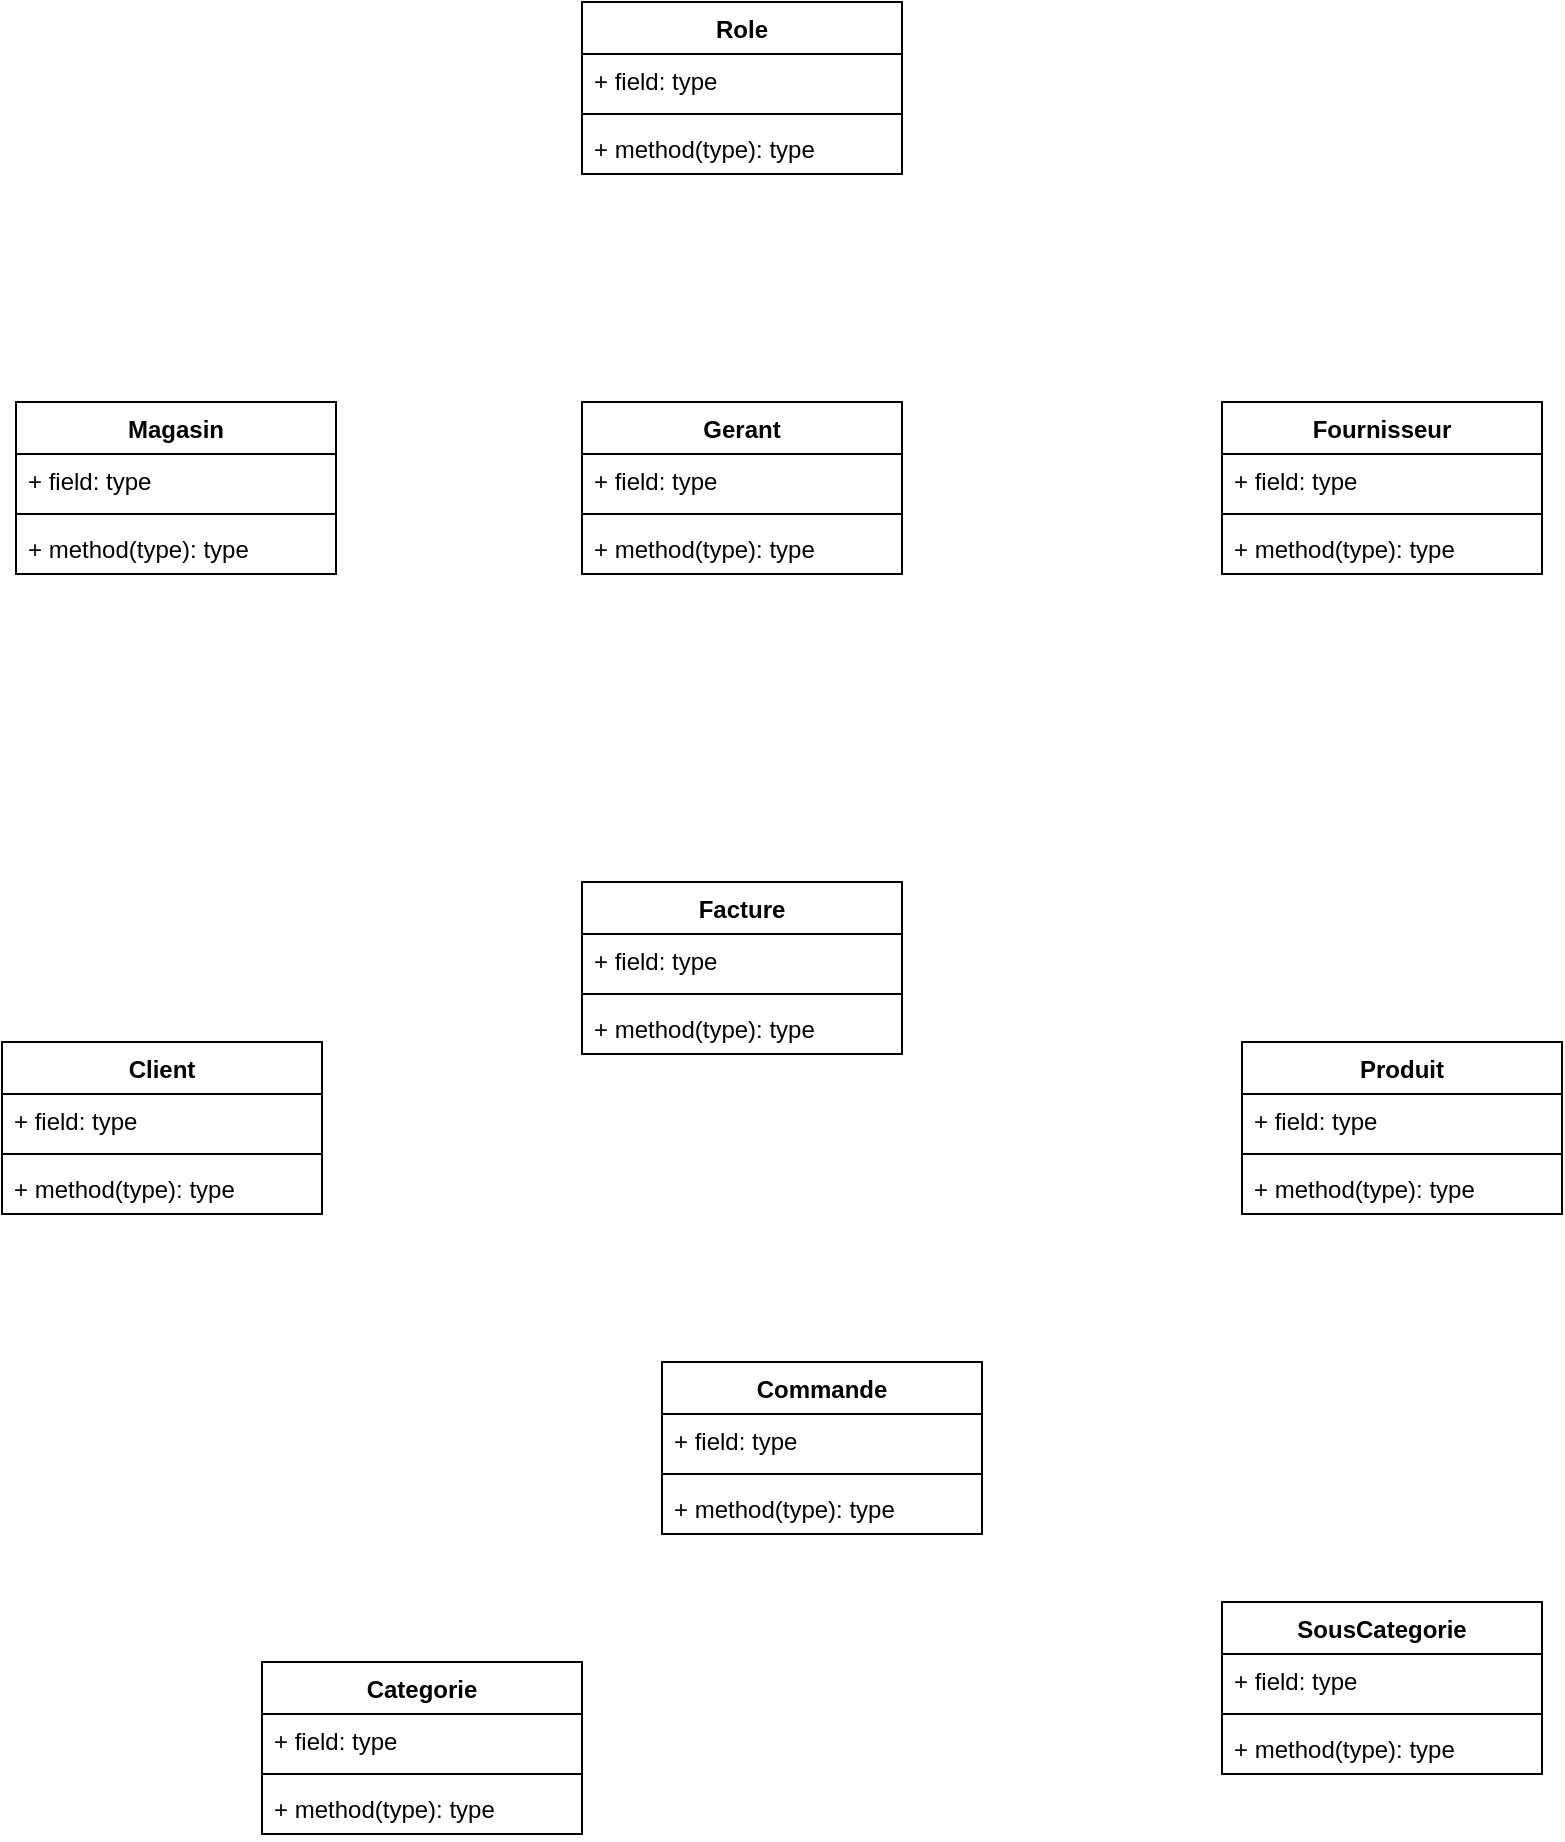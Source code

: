 <mxfile version="20.3.0" type="github">
  <diagram id="CZFZglCQrVF00FaZ8p-G" name="Page-1">
    <mxGraphModel dx="1038" dy="529" grid="1" gridSize="10" guides="1" tooltips="1" connect="1" arrows="1" fold="1" page="1" pageScale="1" pageWidth="827" pageHeight="1169" math="0" shadow="0">
      <root>
        <mxCell id="0" />
        <mxCell id="1" parent="0" />
        <mxCell id="g5PEc4XbCpuGmHoVax5Q-1" value="Client" style="swimlane;fontStyle=1;align=center;verticalAlign=top;childLayout=stackLayout;horizontal=1;startSize=26;horizontalStack=0;resizeParent=1;resizeParentMax=0;resizeLast=0;collapsible=1;marginBottom=0;" vertex="1" parent="1">
          <mxGeometry x="30" y="560" width="160" height="86" as="geometry" />
        </mxCell>
        <mxCell id="g5PEc4XbCpuGmHoVax5Q-2" value="+ field: type" style="text;strokeColor=none;fillColor=none;align=left;verticalAlign=top;spacingLeft=4;spacingRight=4;overflow=hidden;rotatable=0;points=[[0,0.5],[1,0.5]];portConstraint=eastwest;" vertex="1" parent="g5PEc4XbCpuGmHoVax5Q-1">
          <mxGeometry y="26" width="160" height="26" as="geometry" />
        </mxCell>
        <mxCell id="g5PEc4XbCpuGmHoVax5Q-3" value="" style="line;strokeWidth=1;fillColor=none;align=left;verticalAlign=middle;spacingTop=-1;spacingLeft=3;spacingRight=3;rotatable=0;labelPosition=right;points=[];portConstraint=eastwest;strokeColor=inherit;" vertex="1" parent="g5PEc4XbCpuGmHoVax5Q-1">
          <mxGeometry y="52" width="160" height="8" as="geometry" />
        </mxCell>
        <mxCell id="g5PEc4XbCpuGmHoVax5Q-4" value="+ method(type): type" style="text;strokeColor=none;fillColor=none;align=left;verticalAlign=top;spacingLeft=4;spacingRight=4;overflow=hidden;rotatable=0;points=[[0,0.5],[1,0.5]];portConstraint=eastwest;" vertex="1" parent="g5PEc4XbCpuGmHoVax5Q-1">
          <mxGeometry y="60" width="160" height="26" as="geometry" />
        </mxCell>
        <mxCell id="g5PEc4XbCpuGmHoVax5Q-5" value="Facture" style="swimlane;fontStyle=1;align=center;verticalAlign=top;childLayout=stackLayout;horizontal=1;startSize=26;horizontalStack=0;resizeParent=1;resizeParentMax=0;resizeLast=0;collapsible=1;marginBottom=0;" vertex="1" parent="1">
          <mxGeometry x="320" y="480" width="160" height="86" as="geometry" />
        </mxCell>
        <mxCell id="g5PEc4XbCpuGmHoVax5Q-6" value="+ field: type" style="text;strokeColor=none;fillColor=none;align=left;verticalAlign=top;spacingLeft=4;spacingRight=4;overflow=hidden;rotatable=0;points=[[0,0.5],[1,0.5]];portConstraint=eastwest;" vertex="1" parent="g5PEc4XbCpuGmHoVax5Q-5">
          <mxGeometry y="26" width="160" height="26" as="geometry" />
        </mxCell>
        <mxCell id="g5PEc4XbCpuGmHoVax5Q-7" value="" style="line;strokeWidth=1;fillColor=none;align=left;verticalAlign=middle;spacingTop=-1;spacingLeft=3;spacingRight=3;rotatable=0;labelPosition=right;points=[];portConstraint=eastwest;strokeColor=inherit;" vertex="1" parent="g5PEc4XbCpuGmHoVax5Q-5">
          <mxGeometry y="52" width="160" height="8" as="geometry" />
        </mxCell>
        <mxCell id="g5PEc4XbCpuGmHoVax5Q-8" value="+ method(type): type" style="text;strokeColor=none;fillColor=none;align=left;verticalAlign=top;spacingLeft=4;spacingRight=4;overflow=hidden;rotatable=0;points=[[0,0.5],[1,0.5]];portConstraint=eastwest;" vertex="1" parent="g5PEc4XbCpuGmHoVax5Q-5">
          <mxGeometry y="60" width="160" height="26" as="geometry" />
        </mxCell>
        <mxCell id="g5PEc4XbCpuGmHoVax5Q-9" value="Gerant" style="swimlane;fontStyle=1;align=center;verticalAlign=top;childLayout=stackLayout;horizontal=1;startSize=26;horizontalStack=0;resizeParent=1;resizeParentMax=0;resizeLast=0;collapsible=1;marginBottom=0;" vertex="1" parent="1">
          <mxGeometry x="320" y="240" width="160" height="86" as="geometry" />
        </mxCell>
        <mxCell id="g5PEc4XbCpuGmHoVax5Q-10" value="+ field: type" style="text;strokeColor=none;fillColor=none;align=left;verticalAlign=top;spacingLeft=4;spacingRight=4;overflow=hidden;rotatable=0;points=[[0,0.5],[1,0.5]];portConstraint=eastwest;" vertex="1" parent="g5PEc4XbCpuGmHoVax5Q-9">
          <mxGeometry y="26" width="160" height="26" as="geometry" />
        </mxCell>
        <mxCell id="g5PEc4XbCpuGmHoVax5Q-11" value="" style="line;strokeWidth=1;fillColor=none;align=left;verticalAlign=middle;spacingTop=-1;spacingLeft=3;spacingRight=3;rotatable=0;labelPosition=right;points=[];portConstraint=eastwest;strokeColor=inherit;" vertex="1" parent="g5PEc4XbCpuGmHoVax5Q-9">
          <mxGeometry y="52" width="160" height="8" as="geometry" />
        </mxCell>
        <mxCell id="g5PEc4XbCpuGmHoVax5Q-12" value="+ method(type): type" style="text;strokeColor=none;fillColor=none;align=left;verticalAlign=top;spacingLeft=4;spacingRight=4;overflow=hidden;rotatable=0;points=[[0,0.5],[1,0.5]];portConstraint=eastwest;" vertex="1" parent="g5PEc4XbCpuGmHoVax5Q-9">
          <mxGeometry y="60" width="160" height="26" as="geometry" />
        </mxCell>
        <mxCell id="g5PEc4XbCpuGmHoVax5Q-13" value="SousCategorie" style="swimlane;fontStyle=1;align=center;verticalAlign=top;childLayout=stackLayout;horizontal=1;startSize=26;horizontalStack=0;resizeParent=1;resizeParentMax=0;resizeLast=0;collapsible=1;marginBottom=0;" vertex="1" parent="1">
          <mxGeometry x="640" y="840" width="160" height="86" as="geometry" />
        </mxCell>
        <mxCell id="g5PEc4XbCpuGmHoVax5Q-14" value="+ field: type" style="text;strokeColor=none;fillColor=none;align=left;verticalAlign=top;spacingLeft=4;spacingRight=4;overflow=hidden;rotatable=0;points=[[0,0.5],[1,0.5]];portConstraint=eastwest;" vertex="1" parent="g5PEc4XbCpuGmHoVax5Q-13">
          <mxGeometry y="26" width="160" height="26" as="geometry" />
        </mxCell>
        <mxCell id="g5PEc4XbCpuGmHoVax5Q-15" value="" style="line;strokeWidth=1;fillColor=none;align=left;verticalAlign=middle;spacingTop=-1;spacingLeft=3;spacingRight=3;rotatable=0;labelPosition=right;points=[];portConstraint=eastwest;strokeColor=inherit;" vertex="1" parent="g5PEc4XbCpuGmHoVax5Q-13">
          <mxGeometry y="52" width="160" height="8" as="geometry" />
        </mxCell>
        <mxCell id="g5PEc4XbCpuGmHoVax5Q-16" value="+ method(type): type" style="text;strokeColor=none;fillColor=none;align=left;verticalAlign=top;spacingLeft=4;spacingRight=4;overflow=hidden;rotatable=0;points=[[0,0.5],[1,0.5]];portConstraint=eastwest;" vertex="1" parent="g5PEc4XbCpuGmHoVax5Q-13">
          <mxGeometry y="60" width="160" height="26" as="geometry" />
        </mxCell>
        <mxCell id="g5PEc4XbCpuGmHoVax5Q-17" value="Produit" style="swimlane;fontStyle=1;align=center;verticalAlign=top;childLayout=stackLayout;horizontal=1;startSize=26;horizontalStack=0;resizeParent=1;resizeParentMax=0;resizeLast=0;collapsible=1;marginBottom=0;" vertex="1" parent="1">
          <mxGeometry x="650" y="560" width="160" height="86" as="geometry" />
        </mxCell>
        <mxCell id="g5PEc4XbCpuGmHoVax5Q-18" value="+ field: type" style="text;strokeColor=none;fillColor=none;align=left;verticalAlign=top;spacingLeft=4;spacingRight=4;overflow=hidden;rotatable=0;points=[[0,0.5],[1,0.5]];portConstraint=eastwest;" vertex="1" parent="g5PEc4XbCpuGmHoVax5Q-17">
          <mxGeometry y="26" width="160" height="26" as="geometry" />
        </mxCell>
        <mxCell id="g5PEc4XbCpuGmHoVax5Q-19" value="" style="line;strokeWidth=1;fillColor=none;align=left;verticalAlign=middle;spacingTop=-1;spacingLeft=3;spacingRight=3;rotatable=0;labelPosition=right;points=[];portConstraint=eastwest;strokeColor=inherit;" vertex="1" parent="g5PEc4XbCpuGmHoVax5Q-17">
          <mxGeometry y="52" width="160" height="8" as="geometry" />
        </mxCell>
        <mxCell id="g5PEc4XbCpuGmHoVax5Q-20" value="+ method(type): type" style="text;strokeColor=none;fillColor=none;align=left;verticalAlign=top;spacingLeft=4;spacingRight=4;overflow=hidden;rotatable=0;points=[[0,0.5],[1,0.5]];portConstraint=eastwest;" vertex="1" parent="g5PEc4XbCpuGmHoVax5Q-17">
          <mxGeometry y="60" width="160" height="26" as="geometry" />
        </mxCell>
        <mxCell id="g5PEc4XbCpuGmHoVax5Q-21" value="Role" style="swimlane;fontStyle=1;align=center;verticalAlign=top;childLayout=stackLayout;horizontal=1;startSize=26;horizontalStack=0;resizeParent=1;resizeParentMax=0;resizeLast=0;collapsible=1;marginBottom=0;" vertex="1" parent="1">
          <mxGeometry x="320" y="40" width="160" height="86" as="geometry" />
        </mxCell>
        <mxCell id="g5PEc4XbCpuGmHoVax5Q-22" value="+ field: type" style="text;strokeColor=none;fillColor=none;align=left;verticalAlign=top;spacingLeft=4;spacingRight=4;overflow=hidden;rotatable=0;points=[[0,0.5],[1,0.5]];portConstraint=eastwest;" vertex="1" parent="g5PEc4XbCpuGmHoVax5Q-21">
          <mxGeometry y="26" width="160" height="26" as="geometry" />
        </mxCell>
        <mxCell id="g5PEc4XbCpuGmHoVax5Q-23" value="" style="line;strokeWidth=1;fillColor=none;align=left;verticalAlign=middle;spacingTop=-1;spacingLeft=3;spacingRight=3;rotatable=0;labelPosition=right;points=[];portConstraint=eastwest;strokeColor=inherit;" vertex="1" parent="g5PEc4XbCpuGmHoVax5Q-21">
          <mxGeometry y="52" width="160" height="8" as="geometry" />
        </mxCell>
        <mxCell id="g5PEc4XbCpuGmHoVax5Q-24" value="+ method(type): type" style="text;strokeColor=none;fillColor=none;align=left;verticalAlign=top;spacingLeft=4;spacingRight=4;overflow=hidden;rotatable=0;points=[[0,0.5],[1,0.5]];portConstraint=eastwest;" vertex="1" parent="g5PEc4XbCpuGmHoVax5Q-21">
          <mxGeometry y="60" width="160" height="26" as="geometry" />
        </mxCell>
        <mxCell id="g5PEc4XbCpuGmHoVax5Q-25" value="Categorie" style="swimlane;fontStyle=1;align=center;verticalAlign=top;childLayout=stackLayout;horizontal=1;startSize=26;horizontalStack=0;resizeParent=1;resizeParentMax=0;resizeLast=0;collapsible=1;marginBottom=0;" vertex="1" parent="1">
          <mxGeometry x="160" y="870" width="160" height="86" as="geometry" />
        </mxCell>
        <mxCell id="g5PEc4XbCpuGmHoVax5Q-26" value="+ field: type" style="text;strokeColor=none;fillColor=none;align=left;verticalAlign=top;spacingLeft=4;spacingRight=4;overflow=hidden;rotatable=0;points=[[0,0.5],[1,0.5]];portConstraint=eastwest;" vertex="1" parent="g5PEc4XbCpuGmHoVax5Q-25">
          <mxGeometry y="26" width="160" height="26" as="geometry" />
        </mxCell>
        <mxCell id="g5PEc4XbCpuGmHoVax5Q-27" value="" style="line;strokeWidth=1;fillColor=none;align=left;verticalAlign=middle;spacingTop=-1;spacingLeft=3;spacingRight=3;rotatable=0;labelPosition=right;points=[];portConstraint=eastwest;strokeColor=inherit;" vertex="1" parent="g5PEc4XbCpuGmHoVax5Q-25">
          <mxGeometry y="52" width="160" height="8" as="geometry" />
        </mxCell>
        <mxCell id="g5PEc4XbCpuGmHoVax5Q-28" value="+ method(type): type" style="text;strokeColor=none;fillColor=none;align=left;verticalAlign=top;spacingLeft=4;spacingRight=4;overflow=hidden;rotatable=0;points=[[0,0.5],[1,0.5]];portConstraint=eastwest;" vertex="1" parent="g5PEc4XbCpuGmHoVax5Q-25">
          <mxGeometry y="60" width="160" height="26" as="geometry" />
        </mxCell>
        <mxCell id="g5PEc4XbCpuGmHoVax5Q-29" value="Magasin" style="swimlane;fontStyle=1;align=center;verticalAlign=top;childLayout=stackLayout;horizontal=1;startSize=26;horizontalStack=0;resizeParent=1;resizeParentMax=0;resizeLast=0;collapsible=1;marginBottom=0;" vertex="1" parent="1">
          <mxGeometry x="37" y="240" width="160" height="86" as="geometry" />
        </mxCell>
        <mxCell id="g5PEc4XbCpuGmHoVax5Q-30" value="+ field: type" style="text;strokeColor=none;fillColor=none;align=left;verticalAlign=top;spacingLeft=4;spacingRight=4;overflow=hidden;rotatable=0;points=[[0,0.5],[1,0.5]];portConstraint=eastwest;" vertex="1" parent="g5PEc4XbCpuGmHoVax5Q-29">
          <mxGeometry y="26" width="160" height="26" as="geometry" />
        </mxCell>
        <mxCell id="g5PEc4XbCpuGmHoVax5Q-31" value="" style="line;strokeWidth=1;fillColor=none;align=left;verticalAlign=middle;spacingTop=-1;spacingLeft=3;spacingRight=3;rotatable=0;labelPosition=right;points=[];portConstraint=eastwest;strokeColor=inherit;" vertex="1" parent="g5PEc4XbCpuGmHoVax5Q-29">
          <mxGeometry y="52" width="160" height="8" as="geometry" />
        </mxCell>
        <mxCell id="g5PEc4XbCpuGmHoVax5Q-32" value="+ method(type): type" style="text;strokeColor=none;fillColor=none;align=left;verticalAlign=top;spacingLeft=4;spacingRight=4;overflow=hidden;rotatable=0;points=[[0,0.5],[1,0.5]];portConstraint=eastwest;" vertex="1" parent="g5PEc4XbCpuGmHoVax5Q-29">
          <mxGeometry y="60" width="160" height="26" as="geometry" />
        </mxCell>
        <mxCell id="g5PEc4XbCpuGmHoVax5Q-33" value="Commande" style="swimlane;fontStyle=1;align=center;verticalAlign=top;childLayout=stackLayout;horizontal=1;startSize=26;horizontalStack=0;resizeParent=1;resizeParentMax=0;resizeLast=0;collapsible=1;marginBottom=0;" vertex="1" parent="1">
          <mxGeometry x="360" y="720" width="160" height="86" as="geometry" />
        </mxCell>
        <mxCell id="g5PEc4XbCpuGmHoVax5Q-34" value="+ field: type" style="text;strokeColor=none;fillColor=none;align=left;verticalAlign=top;spacingLeft=4;spacingRight=4;overflow=hidden;rotatable=0;points=[[0,0.5],[1,0.5]];portConstraint=eastwest;" vertex="1" parent="g5PEc4XbCpuGmHoVax5Q-33">
          <mxGeometry y="26" width="160" height="26" as="geometry" />
        </mxCell>
        <mxCell id="g5PEc4XbCpuGmHoVax5Q-35" value="" style="line;strokeWidth=1;fillColor=none;align=left;verticalAlign=middle;spacingTop=-1;spacingLeft=3;spacingRight=3;rotatable=0;labelPosition=right;points=[];portConstraint=eastwest;strokeColor=inherit;" vertex="1" parent="g5PEc4XbCpuGmHoVax5Q-33">
          <mxGeometry y="52" width="160" height="8" as="geometry" />
        </mxCell>
        <mxCell id="g5PEc4XbCpuGmHoVax5Q-36" value="+ method(type): type" style="text;strokeColor=none;fillColor=none;align=left;verticalAlign=top;spacingLeft=4;spacingRight=4;overflow=hidden;rotatable=0;points=[[0,0.5],[1,0.5]];portConstraint=eastwest;" vertex="1" parent="g5PEc4XbCpuGmHoVax5Q-33">
          <mxGeometry y="60" width="160" height="26" as="geometry" />
        </mxCell>
        <mxCell id="g5PEc4XbCpuGmHoVax5Q-37" value="Fournisseur" style="swimlane;fontStyle=1;align=center;verticalAlign=top;childLayout=stackLayout;horizontal=1;startSize=26;horizontalStack=0;resizeParent=1;resizeParentMax=0;resizeLast=0;collapsible=1;marginBottom=0;" vertex="1" parent="1">
          <mxGeometry x="640" y="240" width="160" height="86" as="geometry" />
        </mxCell>
        <mxCell id="g5PEc4XbCpuGmHoVax5Q-38" value="+ field: type" style="text;strokeColor=none;fillColor=none;align=left;verticalAlign=top;spacingLeft=4;spacingRight=4;overflow=hidden;rotatable=0;points=[[0,0.5],[1,0.5]];portConstraint=eastwest;" vertex="1" parent="g5PEc4XbCpuGmHoVax5Q-37">
          <mxGeometry y="26" width="160" height="26" as="geometry" />
        </mxCell>
        <mxCell id="g5PEc4XbCpuGmHoVax5Q-39" value="" style="line;strokeWidth=1;fillColor=none;align=left;verticalAlign=middle;spacingTop=-1;spacingLeft=3;spacingRight=3;rotatable=0;labelPosition=right;points=[];portConstraint=eastwest;strokeColor=inherit;" vertex="1" parent="g5PEc4XbCpuGmHoVax5Q-37">
          <mxGeometry y="52" width="160" height="8" as="geometry" />
        </mxCell>
        <mxCell id="g5PEc4XbCpuGmHoVax5Q-40" value="+ method(type): type" style="text;strokeColor=none;fillColor=none;align=left;verticalAlign=top;spacingLeft=4;spacingRight=4;overflow=hidden;rotatable=0;points=[[0,0.5],[1,0.5]];portConstraint=eastwest;" vertex="1" parent="g5PEc4XbCpuGmHoVax5Q-37">
          <mxGeometry y="60" width="160" height="26" as="geometry" />
        </mxCell>
      </root>
    </mxGraphModel>
  </diagram>
</mxfile>
